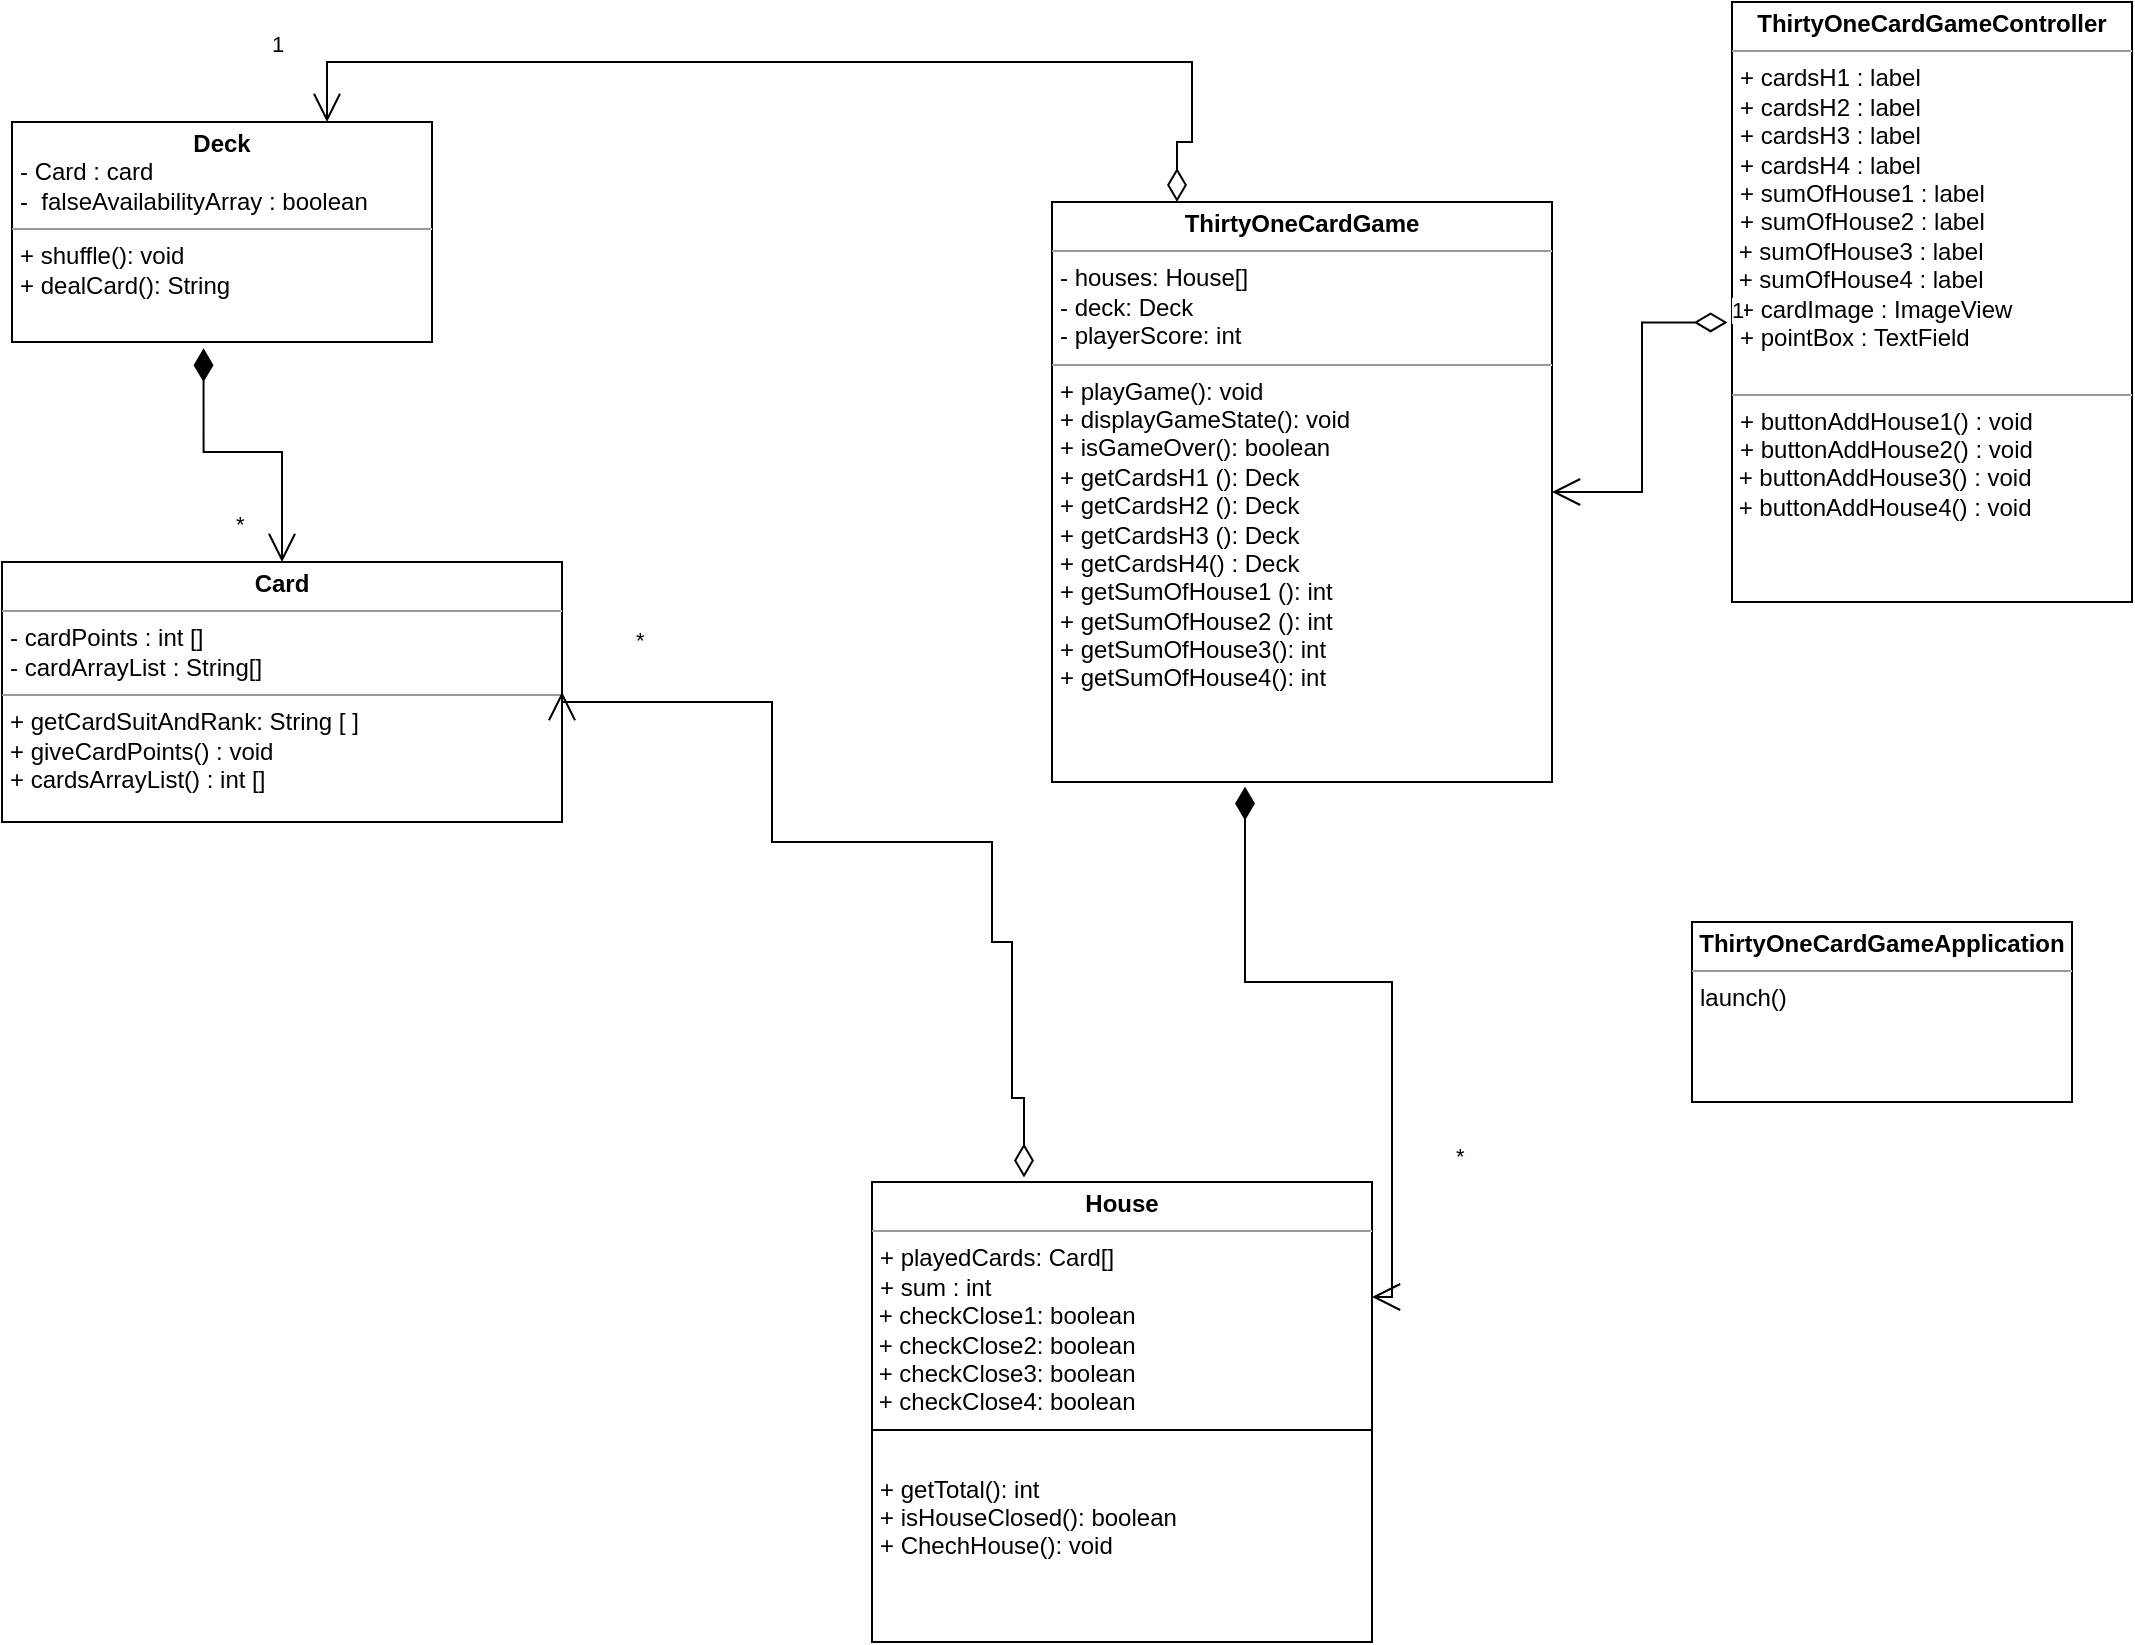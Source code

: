 <mxfile version="21.3.6" type="github">
  <diagram name="Σελίδα-1" id="A4azC9Wo4igHMcO6U7by">
    <mxGraphModel dx="1195" dy="539" grid="1" gridSize="10" guides="1" tooltips="1" connect="1" arrows="1" fold="1" page="1" pageScale="1" pageWidth="827" pageHeight="1169" math="0" shadow="0">
      <root>
        <mxCell id="0" />
        <mxCell id="1" parent="0" />
        <mxCell id="mpeZcMcyJuDYGSK2Ppig-25" value="&lt;p style=&quot;margin:0px;margin-top:4px;text-align:center;&quot;&gt;&lt;b&gt;Card&lt;/b&gt;&lt;/p&gt;&lt;hr size=&quot;1&quot;&gt;&lt;p style=&quot;margin:0px;margin-left:4px;&quot;&gt;- cardPoints : int []&lt;/p&gt;&lt;p style=&quot;margin:0px;margin-left:4px;&quot;&gt;- cardArrayList : String[]&lt;/p&gt;&lt;hr size=&quot;1&quot;&gt;&lt;p style=&quot;margin:0px;margin-left:4px;&quot;&gt;+&amp;nbsp;getCardSuitAndRank: String [ ]&lt;br&gt;&lt;/p&gt;&lt;p style=&quot;margin:0px;margin-left:4px;&quot;&gt;+ giveCardPoints() : void&lt;/p&gt;&lt;p style=&quot;margin:0px;margin-left:4px;&quot;&gt;+ cardsArrayList() : int []&lt;/p&gt;&lt;p style=&quot;margin:0px;margin-left:4px;&quot;&gt;&lt;br&gt;&lt;/p&gt;" style="verticalAlign=top;align=left;overflow=fill;fontSize=12;fontFamily=Helvetica;html=1;whiteSpace=wrap;" parent="1" vertex="1">
          <mxGeometry x="95" y="500" width="280" height="130" as="geometry" />
        </mxCell>
        <mxCell id="mpeZcMcyJuDYGSK2Ppig-27" value="&lt;p style=&quot;margin:0px;margin-top:4px;text-align:center;&quot;&gt;&lt;b&gt;Deck&lt;/b&gt;&lt;/p&gt;&lt;p style=&quot;margin:0px;margin-left:4px;&quot;&gt;- Card : card&lt;/p&gt;&lt;p style=&quot;margin:0px;margin-left:4px;&quot;&gt;-&amp;nbsp; falseAvailabilityArray : boolean&amp;nbsp;&lt;/p&gt;&lt;hr size=&quot;1&quot;&gt;&lt;p style=&quot;margin:0px;margin-left:4px;&quot;&gt;+ shuffle(): void&lt;/p&gt;&lt;p style=&quot;margin:0px;margin-left:4px;&quot;&gt;+ dealCard(): String&lt;/p&gt;&lt;p style=&quot;margin:0px;margin-left:4px;&quot;&gt;&lt;br&gt;&lt;/p&gt;&lt;p style=&quot;margin:0px;margin-left:4px;&quot;&gt;&lt;br&gt;&lt;/p&gt;" style="verticalAlign=top;align=left;overflow=fill;fontSize=12;fontFamily=Helvetica;html=1;whiteSpace=wrap;" parent="1" vertex="1">
          <mxGeometry x="100" y="280" width="210" height="110" as="geometry" />
        </mxCell>
        <mxCell id="mpeZcMcyJuDYGSK2Ppig-29" value="&lt;p style=&quot;margin:0px;margin-top:4px;text-align:center;&quot;&gt;&lt;b&gt;House&lt;/b&gt;&lt;/p&gt;&lt;hr size=&quot;1&quot;&gt;&lt;p style=&quot;margin:0px;margin-left:4px;&quot;&gt;+ playedCards: Card[]&lt;/p&gt;&lt;p style=&quot;margin:0px;margin-left:4px;&quot;&gt;+ sum : int&lt;/p&gt;&amp;nbsp;+ checkClose1: boolean&lt;br&gt;&amp;nbsp;+ checkClose2: boolean&lt;br&gt;&amp;nbsp;+ checkClose3: boolean&lt;br&gt;&amp;nbsp;+ checkClose4: boolean&lt;br&gt;&lt;br&gt;&lt;p style=&quot;margin:0px;margin-left:4px;&quot;&gt;&lt;br&gt;&lt;/p&gt;&lt;p style=&quot;margin:0px;margin-left:4px;&quot;&gt;+ getTotal(): int&lt;/p&gt;&lt;p style=&quot;margin:0px;margin-left:4px;&quot;&gt;+ isHouseClosed(): boolean&lt;/p&gt;&lt;p style=&quot;margin:0px;margin-left:4px;&quot;&gt;+ ChechHouse(): void&lt;/p&gt;" style="verticalAlign=top;align=left;overflow=fill;fontSize=12;fontFamily=Helvetica;html=1;whiteSpace=wrap;" parent="1" vertex="1">
          <mxGeometry x="530" y="810" width="250" height="230" as="geometry" />
        </mxCell>
        <mxCell id="mpeZcMcyJuDYGSK2Ppig-31" value="" style="line;strokeWidth=1;fillColor=none;align=left;verticalAlign=middle;spacingTop=-1;spacingLeft=3;spacingRight=3;rotatable=0;labelPosition=right;points=[];portConstraint=eastwest;strokeColor=inherit;" parent="1" vertex="1">
          <mxGeometry x="530" y="930" width="250" height="8" as="geometry" />
        </mxCell>
        <mxCell id="mpeZcMcyJuDYGSK2Ppig-35" value="&lt;p style=&quot;margin:0px;margin-top:4px;text-align:center;&quot;&gt;&lt;b&gt;ThirtyOneCardGame&lt;/b&gt;&lt;/p&gt;&lt;hr size=&quot;1&quot;&gt;&lt;p style=&quot;margin:0px;margin-left:4px;&quot;&gt;- houses: House[]&lt;/p&gt;&lt;p style=&quot;margin:0px;margin-left:4px;&quot;&gt;- deck: Deck&lt;/p&gt;&lt;p style=&quot;margin:0px;margin-left:4px;&quot;&gt;- playerScore: int&lt;/p&gt;&lt;hr size=&quot;1&quot;&gt;&lt;p style=&quot;margin:0px;margin-left:4px;&quot;&gt;+ playGame(): void&lt;/p&gt;&lt;p style=&quot;margin:0px;margin-left:4px;&quot;&gt;+ displayGameState(): void&lt;/p&gt;&lt;p style=&quot;margin:0px;margin-left:4px;&quot;&gt;+ isGameOver(): boolean&lt;/p&gt;&lt;p style=&quot;margin:0px;margin-left:4px;&quot;&gt;+ getCardsH1 (): Deck&lt;/p&gt;&lt;p style=&quot;margin:0px;margin-left:4px;&quot;&gt;+ getCardsH2 (): Deck&lt;/p&gt;&lt;p style=&quot;margin:0px;margin-left:4px;&quot;&gt;+ getCardsH3 (): Deck&lt;/p&gt;&lt;p style=&quot;margin:0px;margin-left:4px;&quot;&gt;+ getCardsH4() : Deck&lt;/p&gt;&lt;p style=&quot;margin:0px;margin-left:4px;&quot;&gt;+ getSumOfHouse1 (): int&lt;/p&gt;&lt;p style=&quot;margin:0px;margin-left:4px;&quot;&gt;+ getSumOfHouse2 (): int&lt;/p&gt;&lt;p style=&quot;margin:0px;margin-left:4px;&quot;&gt;+ getSumOfHouse3(): int&lt;/p&gt;&lt;p style=&quot;margin:0px;margin-left:4px;&quot;&gt;+ getSumOfHouse4(): int&lt;/p&gt;&lt;p style=&quot;border-color: var(--border-color); margin: 0px 0px 0px 4px;&quot;&gt;&lt;br&gt;&lt;/p&gt;&lt;p style=&quot;margin:0px;margin-left:4px;&quot;&gt;&lt;br&gt;&lt;/p&gt;" style="verticalAlign=top;align=left;overflow=fill;fontSize=12;fontFamily=Helvetica;html=1;whiteSpace=wrap;" parent="1" vertex="1">
          <mxGeometry x="620" y="320" width="250" height="290" as="geometry" />
        </mxCell>
        <mxCell id="mpeZcMcyJuDYGSK2Ppig-37" value="&lt;p style=&quot;margin:0px;margin-top:4px;text-align:center;&quot;&gt;&lt;b style=&quot;border-color: var(--border-color);&quot;&gt;ThirtyOneCardGameController&lt;/b&gt;&lt;br&gt;&lt;/p&gt;&lt;hr size=&quot;1&quot;&gt;&lt;p style=&quot;margin:0px;margin-left:4px;&quot;&gt;+ cardsH1 : label&lt;/p&gt;&lt;p style=&quot;margin:0px;margin-left:4px;&quot;&gt;+ cardsH2 : label&lt;/p&gt;&lt;p style=&quot;margin:0px;margin-left:4px;&quot;&gt;+ cardsH3 : label&lt;br&gt;&lt;/p&gt;&lt;p style=&quot;margin:0px;margin-left:4px;&quot;&gt;+ cardsH4 : label&lt;br&gt;&lt;/p&gt;&lt;p style=&quot;margin:0px;margin-left:4px;&quot;&gt;+ sumOfHouse1 : label&lt;br&gt;&lt;/p&gt;&lt;p style=&quot;margin:0px;margin-left:4px;&quot;&gt;+ sumOfHouse2 : label&amp;nbsp;&amp;nbsp;&lt;/p&gt;&amp;nbsp;+ sumOfHouse3&amp;nbsp;: label&lt;br&gt;&amp;nbsp;+ sumOfHouse4 : label&lt;br&gt;&lt;p style=&quot;margin:0px;margin-left:4px;&quot;&gt;+ cardImage : ImageView&lt;br&gt;&lt;/p&gt;&lt;p style=&quot;margin:0px;margin-left:4px;&quot;&gt;+ pointBox : TextField&lt;/p&gt;&lt;p style=&quot;margin:0px;margin-left:4px;&quot;&gt;&lt;br&gt;&lt;/p&gt;&lt;hr size=&quot;1&quot;&gt;&lt;p style=&quot;margin:0px;margin-left:4px;&quot;&gt;+&amp;nbsp;buttonAddHouse1&lt;span style=&quot;background-color: initial;&quot;&gt;() : void&lt;/span&gt;&lt;/p&gt;&lt;p style=&quot;margin:0px;margin-left:4px;&quot;&gt;&lt;span style=&quot;background-color: initial;&quot;&gt;+&amp;nbsp;&lt;/span&gt;buttonAddHouse2() : void&lt;/p&gt;&amp;nbsp;+ buttonAddHouse3() : void&lt;br&gt;&amp;nbsp;+ buttonAddHouse4() : void" style="verticalAlign=top;align=left;overflow=fill;fontSize=12;fontFamily=Helvetica;html=1;whiteSpace=wrap;" parent="1" vertex="1">
          <mxGeometry x="960" y="220" width="200" height="300" as="geometry" />
        </mxCell>
        <mxCell id="1UKVTPLvdxE5c14qlUAA-12" value="*" style="endArrow=open;html=1;endSize=12;startArrow=diamondThin;startSize=14;startFill=0;edgeStyle=orthogonalEdgeStyle;align=left;verticalAlign=bottom;rounded=0;exitX=0.304;exitY=-0.01;exitDx=0;exitDy=0;entryX=1;entryY=0.5;entryDx=0;entryDy=0;exitPerimeter=0;" edge="1" parent="1" source="mpeZcMcyJuDYGSK2Ppig-29" target="mpeZcMcyJuDYGSK2Ppig-25">
          <mxGeometry x="0.833" y="-22" relative="1" as="geometry">
            <mxPoint x="330" y="620" as="sourcePoint" />
            <mxPoint x="320" y="572" as="targetPoint" />
            <Array as="points">
              <mxPoint x="600" y="768" />
              <mxPoint x="600" y="690" />
              <mxPoint x="590" y="690" />
              <mxPoint x="590" y="640" />
              <mxPoint x="480" y="640" />
              <mxPoint x="480" y="570" />
              <mxPoint x="375" y="570" />
            </Array>
            <mxPoint as="offset" />
          </mxGeometry>
        </mxCell>
        <mxCell id="1UKVTPLvdxE5c14qlUAA-23" value="1" style="endArrow=open;html=1;endSize=12;startArrow=diamondThin;startSize=14;startFill=0;edgeStyle=orthogonalEdgeStyle;align=left;verticalAlign=bottom;rounded=0;exitX=0.25;exitY=0;exitDx=0;exitDy=0;entryX=0.75;entryY=0;entryDx=0;entryDy=0;" edge="1" parent="1" source="mpeZcMcyJuDYGSK2Ppig-35" target="mpeZcMcyJuDYGSK2Ppig-27">
          <mxGeometry x="0.891" y="-30" relative="1" as="geometry">
            <mxPoint x="340" y="530" as="sourcePoint" />
            <mxPoint x="500" y="530" as="targetPoint" />
            <Array as="points">
              <mxPoint x="683" y="290" />
              <mxPoint x="690" y="290" />
              <mxPoint x="690" y="250" />
              <mxPoint x="258" y="250" />
            </Array>
            <mxPoint y="-1" as="offset" />
          </mxGeometry>
        </mxCell>
        <mxCell id="1UKVTPLvdxE5c14qlUAA-31" value="*" style="endArrow=open;html=1;endSize=12;startArrow=diamondThin;startSize=14;startFill=1;edgeStyle=orthogonalEdgeStyle;align=left;verticalAlign=bottom;rounded=0;exitX=0.456;exitY=1.028;exitDx=0;exitDy=0;exitPerimeter=0;" edge="1" parent="1" source="mpeZcMcyJuDYGSK2Ppig-27" target="mpeZcMcyJuDYGSK2Ppig-25">
          <mxGeometry x="0.863" y="-25" relative="1" as="geometry">
            <mxPoint x="340" y="530" as="sourcePoint" />
            <mxPoint x="500" y="530" as="targetPoint" />
            <mxPoint as="offset" />
          </mxGeometry>
        </mxCell>
        <mxCell id="1UKVTPLvdxE5c14qlUAA-32" value="1" style="endArrow=open;html=1;endSize=12;startArrow=diamondThin;startSize=14;startFill=0;edgeStyle=orthogonalEdgeStyle;align=left;verticalAlign=bottom;rounded=0;exitX=-0.011;exitY=0.534;exitDx=0;exitDy=0;exitPerimeter=0;entryX=1;entryY=0.5;entryDx=0;entryDy=0;" edge="1" parent="1" source="mpeZcMcyJuDYGSK2Ppig-37" target="mpeZcMcyJuDYGSK2Ppig-35">
          <mxGeometry x="-1" y="3" relative="1" as="geometry">
            <mxPoint x="340" y="530" as="sourcePoint" />
            <mxPoint x="500" y="530" as="targetPoint" />
          </mxGeometry>
        </mxCell>
        <mxCell id="1UKVTPLvdxE5c14qlUAA-33" value="&lt;p style=&quot;margin:0px;margin-top:4px;text-align:center;&quot;&gt;&lt;b style=&quot;border-color: var(--border-color);&quot;&gt;ThirtyOneCardGameApplication&lt;/b&gt;&lt;br&gt;&lt;/p&gt;&lt;hr size=&quot;1&quot;&gt;&lt;p style=&quot;margin:0px;margin-left:4px;&quot;&gt;launch()&lt;/p&gt;" style="verticalAlign=top;align=left;overflow=fill;fontSize=12;fontFamily=Helvetica;html=1;whiteSpace=wrap;" vertex="1" parent="1">
          <mxGeometry x="940" y="680" width="190" height="90" as="geometry" />
        </mxCell>
        <mxCell id="1UKVTPLvdxE5c14qlUAA-35" value="*" style="endArrow=open;html=1;endSize=12;startArrow=diamondThin;startSize=14;startFill=1;edgeStyle=orthogonalEdgeStyle;align=left;verticalAlign=bottom;rounded=0;exitX=0.386;exitY=1.008;exitDx=0;exitDy=0;exitPerimeter=0;entryX=1;entryY=0.25;entryDx=0;entryDy=0;" edge="1" parent="1" source="mpeZcMcyJuDYGSK2Ppig-35" target="mpeZcMcyJuDYGSK2Ppig-29">
          <mxGeometry x="0.577" y="30" relative="1" as="geometry">
            <mxPoint x="340" y="530" as="sourcePoint" />
            <mxPoint x="500" y="530" as="targetPoint" />
            <mxPoint as="offset" />
          </mxGeometry>
        </mxCell>
      </root>
    </mxGraphModel>
  </diagram>
</mxfile>
